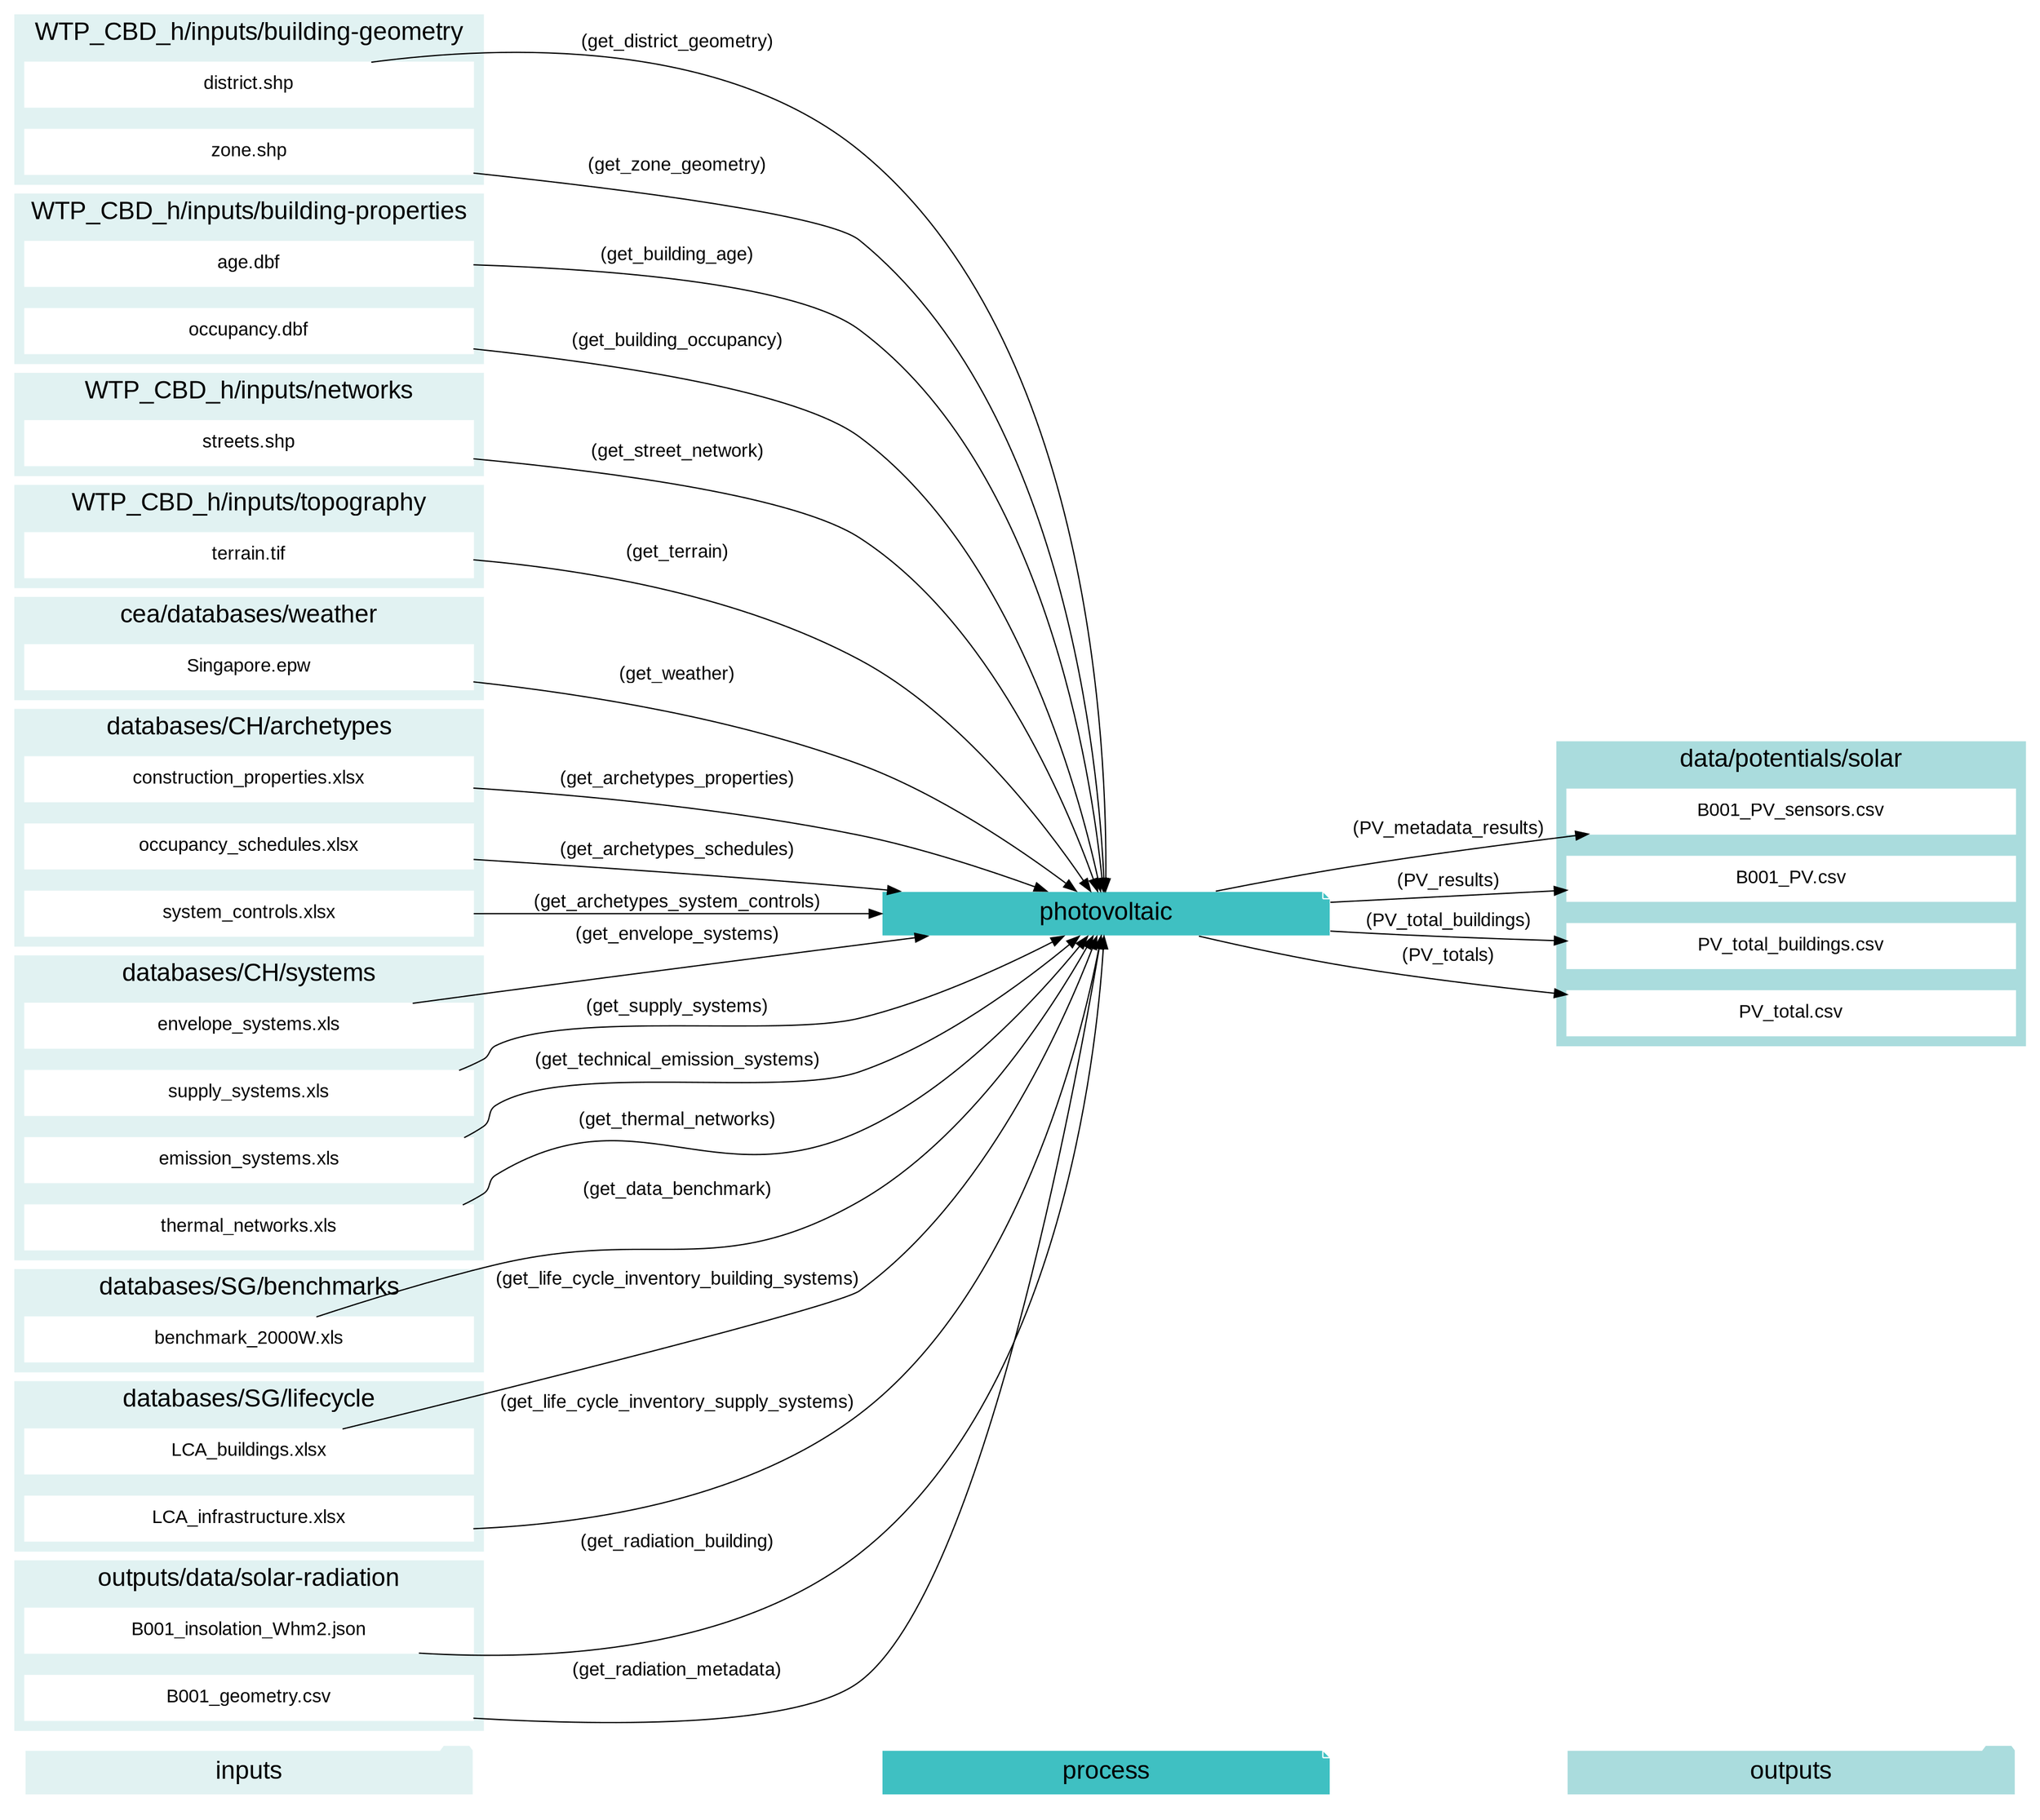 digraph trace_inputlocator {
    rankdir="LR";
    graph [overlap=false, fontname=arial];
    node [shape=box, style=filled, color=white, fontsize=15, fontname=arial, fixedsize=true, width=5];
    edge [fontname=arial, fontsize = 15]
    newrank=true
    subgraph cluster_legend {
    fontsize=25
    style=invis
    "process"[style=filled, fillcolor="#3FC0C2", shape=note, fontsize=20, fontname="arial"]
    "inputs" [style=filled, shape=folder, color=white, fillcolor="#E1F2F2", fontsize=20]
    "outputs"[style=filled, shape=folder, color=white, fillcolor="#aadcdd", fontsize=20]
    "inputs"->"process"[style=invis]
    "process"->"outputs"[style=invis]
    }
    "photovoltaic"[style=filled, color=white, fillcolor="#3FC0C2", shape=note, fontsize=20, fontname=arial];
    subgraph cluster_0_in {
        style = filled;
        color = "#E1F2F2";
        fontsize = 20;
        rank=same;
        label="WTP_CBD_h/inputs/building-geometry";
        "district.shp"
        "zone.shp"
    }
    subgraph cluster_1_in {
        style = filled;
        color = "#E1F2F2";
        fontsize = 20;
        rank=same;
        label="WTP_CBD_h/inputs/building-properties";
        "age.dbf"
        "occupancy.dbf"
    }
    subgraph cluster_2_in {
        style = filled;
        color = "#E1F2F2";
        fontsize = 20;
        rank=same;
        label="WTP_CBD_h/inputs/networks";
        "streets.shp"
    }
    subgraph cluster_3_in {
        style = filled;
        color = "#E1F2F2";
        fontsize = 20;
        rank=same;
        label="WTP_CBD_h/inputs/topography";
        "terrain.tif"
    }
    subgraph cluster_4_in {
        style = filled;
        color = "#E1F2F2";
        fontsize = 20;
        rank=same;
        label="cea/databases/weather";
        "Singapore.epw"
    }
    subgraph cluster_5_out {
        style = filled;
        color = "#aadcdd";
        fontsize = 20;
        rank=same;
        label="data/potentials/solar";
        "B001_PV_sensors.csv"
        "B001_PV.csv"
        "PV_total_buildings.csv"
        "PV_total.csv"
    }
    subgraph cluster_6_in {
        style = filled;
        color = "#E1F2F2";
        fontsize = 20;
        rank=same;
        label="databases/CH/archetypes";
        "construction_properties.xlsx"
        "occupancy_schedules.xlsx"
        "system_controls.xlsx"
    }
    subgraph cluster_7_in {
        style = filled;
        color = "#E1F2F2";
        fontsize = 20;
        rank=same;
        label="databases/CH/systems";
        "envelope_systems.xls"
        "supply_systems.xls"
        "emission_systems.xls"
        "thermal_networks.xls"
    }
    subgraph cluster_8_in {
        style = filled;
        color = "#E1F2F2";
        fontsize = 20;
        rank=same;
        label="databases/SG/benchmarks";
        "benchmark_2000W.xls"
    }
    subgraph cluster_9_in {
        style = filled;
        color = "#E1F2F2";
        fontsize = 20;
        rank=same;
        label="databases/SG/lifecycle";
        "LCA_buildings.xlsx"
        "LCA_infrastructure.xlsx"
    }
    subgraph cluster_10_in {
        style = filled;
        color = "#E1F2F2";
        fontsize = 20;
        rank=same;
        label="outputs/data/solar-radiation";
        "B001_insolation_Whm2.json"
        "B001_geometry.csv"
    }
    "construction_properties.xlsx" -> "photovoltaic"[label="(get_archetypes_properties)"]
    "occupancy_schedules.xlsx" -> "photovoltaic"[label="(get_archetypes_schedules)"]
    "system_controls.xlsx" -> "photovoltaic"[label="(get_archetypes_system_controls)"]
    "age.dbf" -> "photovoltaic"[label="(get_building_age)"]
    "occupancy.dbf" -> "photovoltaic"[label="(get_building_occupancy)"]
    "benchmark_2000W.xls" -> "photovoltaic"[label="(get_data_benchmark)"]
    "district.shp" -> "photovoltaic"[label="(get_district_geometry)"]
    "envelope_systems.xls" -> "photovoltaic"[label="(get_envelope_systems)"]
    "LCA_buildings.xlsx" -> "photovoltaic"[label="(get_life_cycle_inventory_building_systems)"]
    "LCA_infrastructure.xlsx" -> "photovoltaic"[label="(get_life_cycle_inventory_supply_systems)"]
    "B001_insolation_Whm2.json" -> "photovoltaic"[label="(get_radiation_building)"]
    "B001_geometry.csv" -> "photovoltaic"[label="(get_radiation_metadata)"]
    "streets.shp" -> "photovoltaic"[label="(get_street_network)"]
    "supply_systems.xls" -> "photovoltaic"[label="(get_supply_systems)"]
    "emission_systems.xls" -> "photovoltaic"[label="(get_technical_emission_systems)"]
    "terrain.tif" -> "photovoltaic"[label="(get_terrain)"]
    "thermal_networks.xls" -> "photovoltaic"[label="(get_thermal_networks)"]
    "Singapore.epw" -> "photovoltaic"[label="(get_weather)"]
    "zone.shp" -> "photovoltaic"[label="(get_zone_geometry)"]
    "photovoltaic" -> "B001_PV_sensors.csv"[label="(PV_metadata_results)"]
    "photovoltaic" -> "B001_PV.csv"[label="(PV_results)"]
    "photovoltaic" -> "PV_total_buildings.csv"[label="(PV_total_buildings)"]
    "photovoltaic" -> "PV_total.csv"[label="(PV_totals)"]
    }